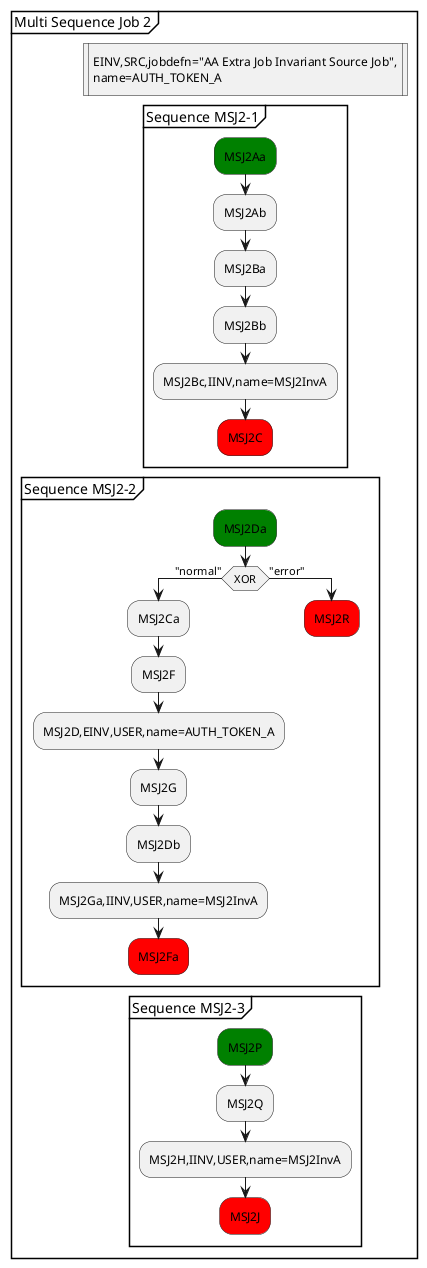 @startuml
partition "Multi Sequence Job 2" {
 :EINV,SRC,jobdefn="AA Extra Job Invariant Source Job",
 name=AUTH_TOKEN_A|
 detach
group "Sequence MSJ2-1"
  #green:MSJ2Aa;
  :MSJ2Ab;
  :MSJ2Ba;
  :MSJ2Bb;
  :MSJ2Bc,IINV,name=MSJ2InvA;
  #red:MSJ2C;
  detach
end group
group "Sequence MSJ2-2"  
  #green:MSJ2Da;
  if (XOR) then ("normal")
      :MSJ2Ca;
      :MSJ2F;
      :MSJ2D,EINV,USER,name=AUTH_TOKEN_A;
      :MSJ2G;
    :MSJ2Db;
      :MSJ2Ga,IINV,USER,name=MSJ2InvA;
      #red:MSJ2Fa;
      detach
  else ("error")
    #red:MSJ2R;
    detach
    endif   
end group
group "Sequence MSJ2-3"      
      #green:MSJ2P;
      :MSJ2Q;
    :MSJ2H,IINV,USER,name=MSJ2InvA;
    #red:MSJ2J;
    detach
end group
}
@enduml